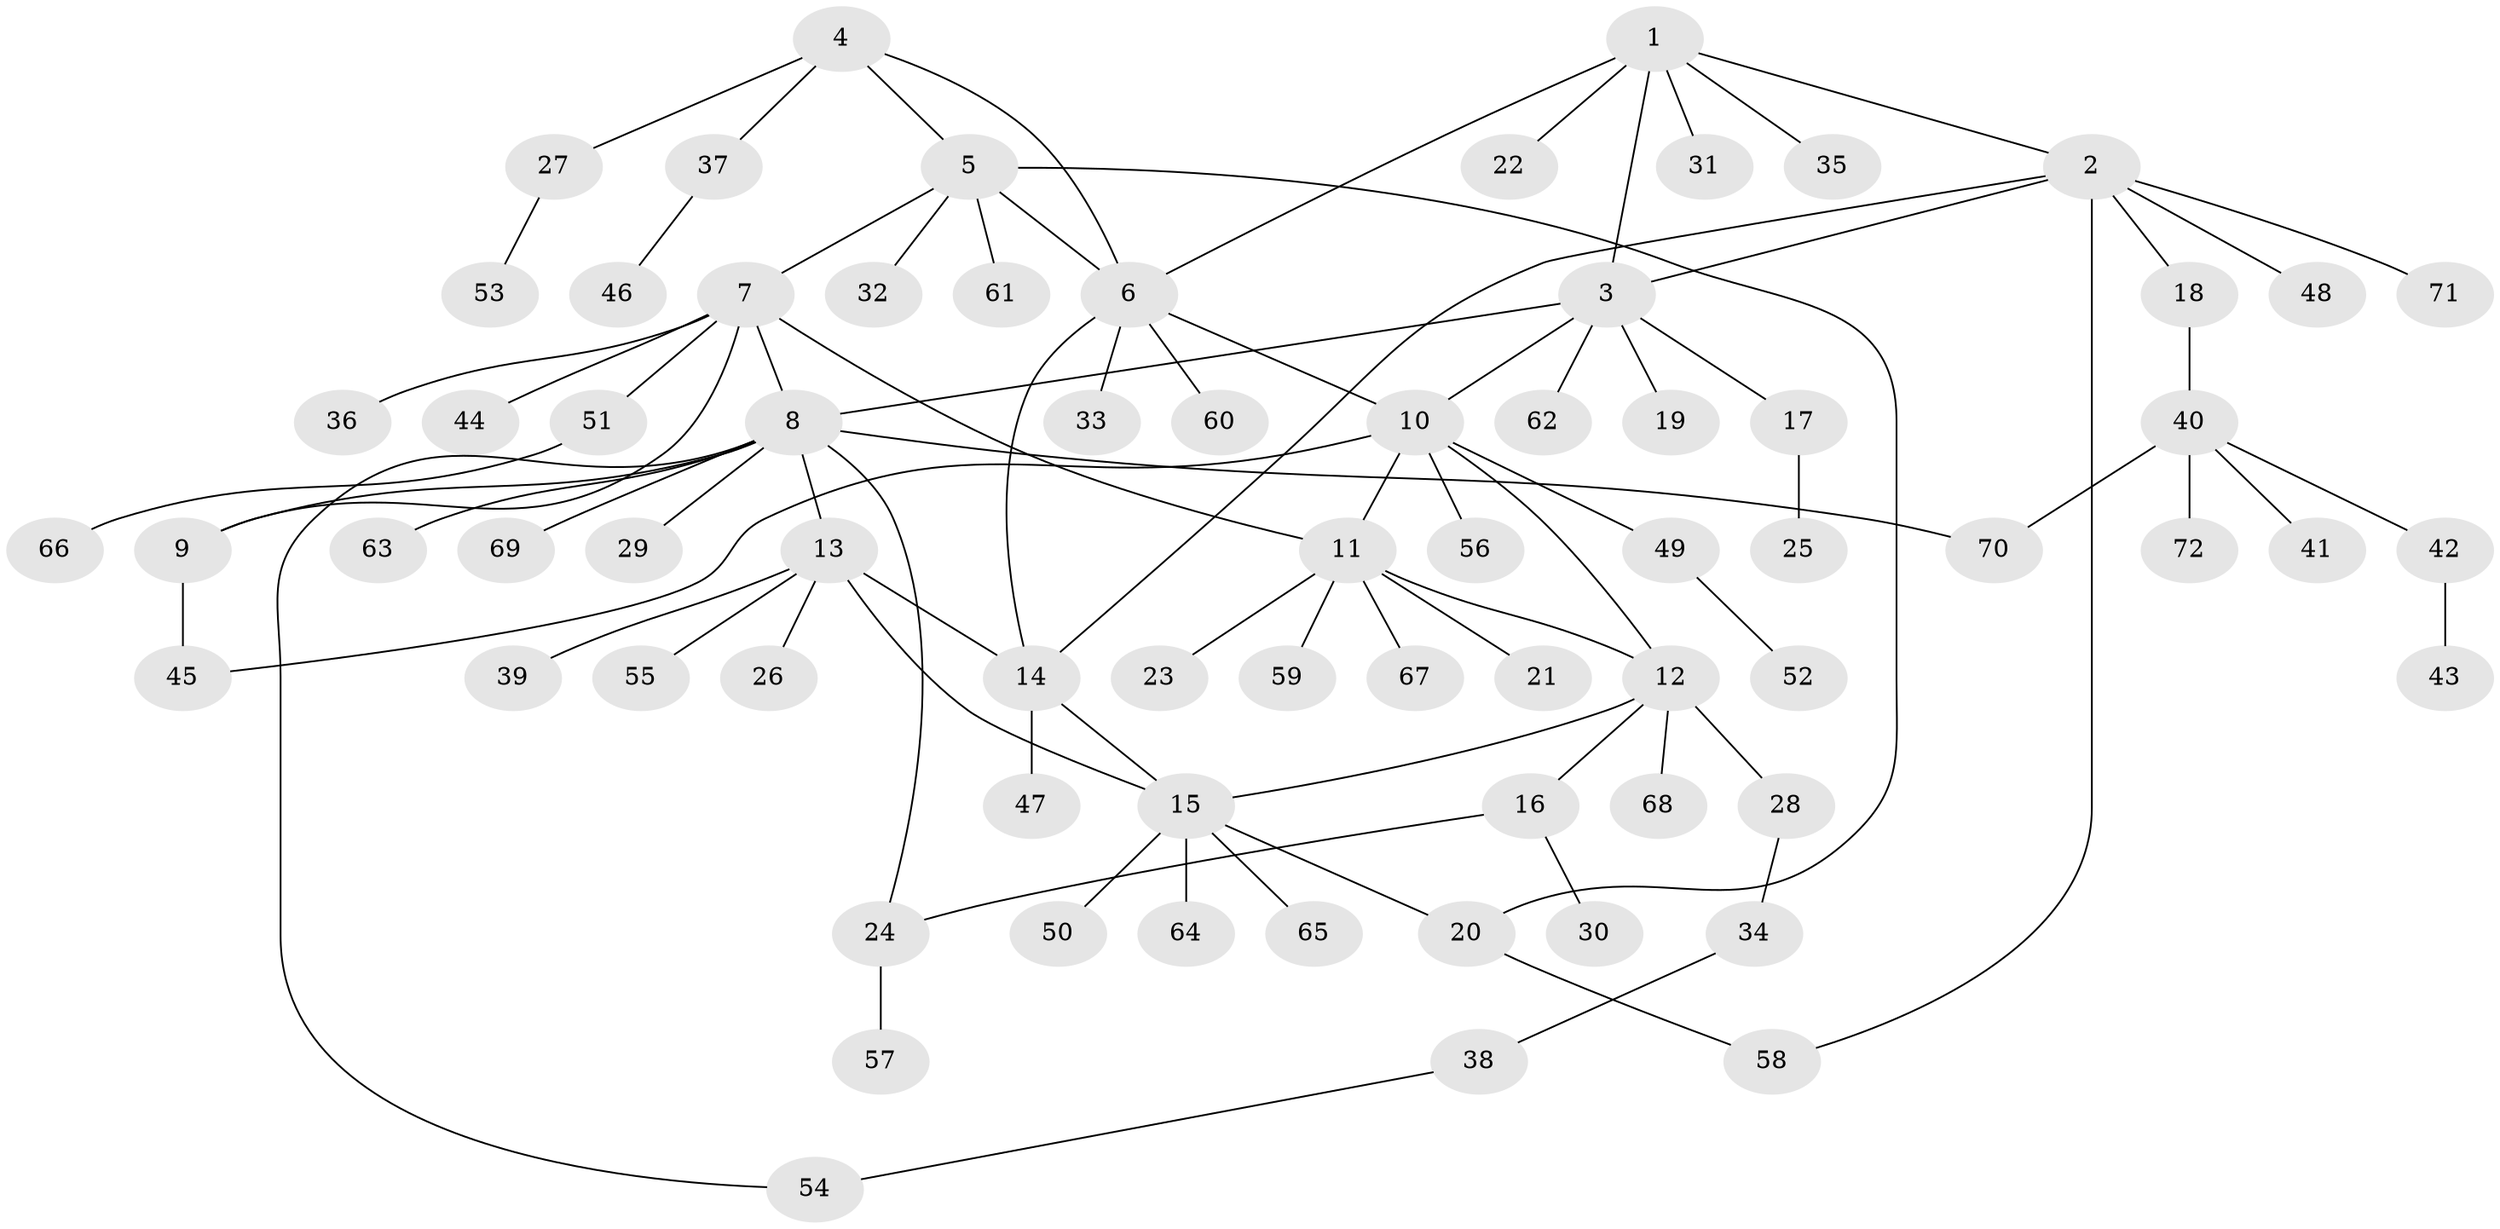 // coarse degree distribution, {5: 0.0784313725490196, 6: 0.09803921568627451, 15: 0.0196078431372549, 3: 0.058823529411764705, 10: 0.0196078431372549, 4: 0.0392156862745098, 1: 0.5882352941176471, 2: 0.09803921568627451}
// Generated by graph-tools (version 1.1) at 2025/24/03/03/25 07:24:15]
// undirected, 72 vertices, 88 edges
graph export_dot {
graph [start="1"]
  node [color=gray90,style=filled];
  1;
  2;
  3;
  4;
  5;
  6;
  7;
  8;
  9;
  10;
  11;
  12;
  13;
  14;
  15;
  16;
  17;
  18;
  19;
  20;
  21;
  22;
  23;
  24;
  25;
  26;
  27;
  28;
  29;
  30;
  31;
  32;
  33;
  34;
  35;
  36;
  37;
  38;
  39;
  40;
  41;
  42;
  43;
  44;
  45;
  46;
  47;
  48;
  49;
  50;
  51;
  52;
  53;
  54;
  55;
  56;
  57;
  58;
  59;
  60;
  61;
  62;
  63;
  64;
  65;
  66;
  67;
  68;
  69;
  70;
  71;
  72;
  1 -- 2;
  1 -- 3;
  1 -- 6;
  1 -- 22;
  1 -- 31;
  1 -- 35;
  2 -- 3;
  2 -- 14;
  2 -- 18;
  2 -- 48;
  2 -- 58;
  2 -- 71;
  3 -- 8;
  3 -- 10;
  3 -- 17;
  3 -- 19;
  3 -- 62;
  4 -- 5;
  4 -- 6;
  4 -- 27;
  4 -- 37;
  5 -- 6;
  5 -- 7;
  5 -- 20;
  5 -- 32;
  5 -- 61;
  6 -- 10;
  6 -- 14;
  6 -- 33;
  6 -- 60;
  7 -- 8;
  7 -- 9;
  7 -- 11;
  7 -- 36;
  7 -- 44;
  7 -- 51;
  8 -- 9;
  8 -- 13;
  8 -- 24;
  8 -- 29;
  8 -- 54;
  8 -- 63;
  8 -- 69;
  8 -- 70;
  9 -- 45;
  10 -- 11;
  10 -- 12;
  10 -- 45;
  10 -- 49;
  10 -- 56;
  11 -- 12;
  11 -- 21;
  11 -- 23;
  11 -- 59;
  11 -- 67;
  12 -- 15;
  12 -- 16;
  12 -- 28;
  12 -- 68;
  13 -- 14;
  13 -- 15;
  13 -- 26;
  13 -- 39;
  13 -- 55;
  14 -- 15;
  14 -- 47;
  15 -- 20;
  15 -- 50;
  15 -- 64;
  15 -- 65;
  16 -- 24;
  16 -- 30;
  17 -- 25;
  18 -- 40;
  20 -- 58;
  24 -- 57;
  27 -- 53;
  28 -- 34;
  34 -- 38;
  37 -- 46;
  38 -- 54;
  40 -- 41;
  40 -- 42;
  40 -- 70;
  40 -- 72;
  42 -- 43;
  49 -- 52;
  51 -- 66;
}

